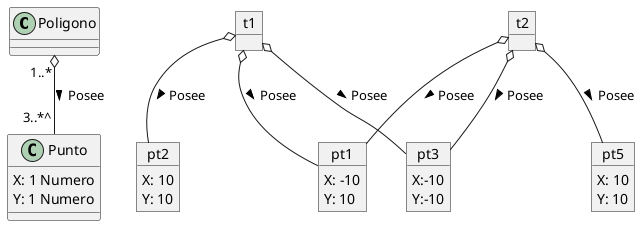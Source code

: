 @startuml ejercicio15

Class Poligono{
}

Class Punto{
 X: 1 Numero
 Y: 1 Numero
}

Poligono "1..*" o-- "3..*^" Punto : Posee >

Object t1{
}

Object t2{
}

Object pt1{
  X: -10
  Y: 10
}

Object pt2{
  X: 10
  Y: 10
}

Object pt3{
  X:-10
  Y:-10
}

Object pt5{
  X: 10
  Y: 10
}

t1 o-- pt1 : Posee >
t1 o-- pt2 : Posee >
t1 o-- pt3 : Posee >
t2 o-- pt1 : Posee >
t2 o-- pt5 : Posee >
t2 o-- pt3 : Posee >

@enduml